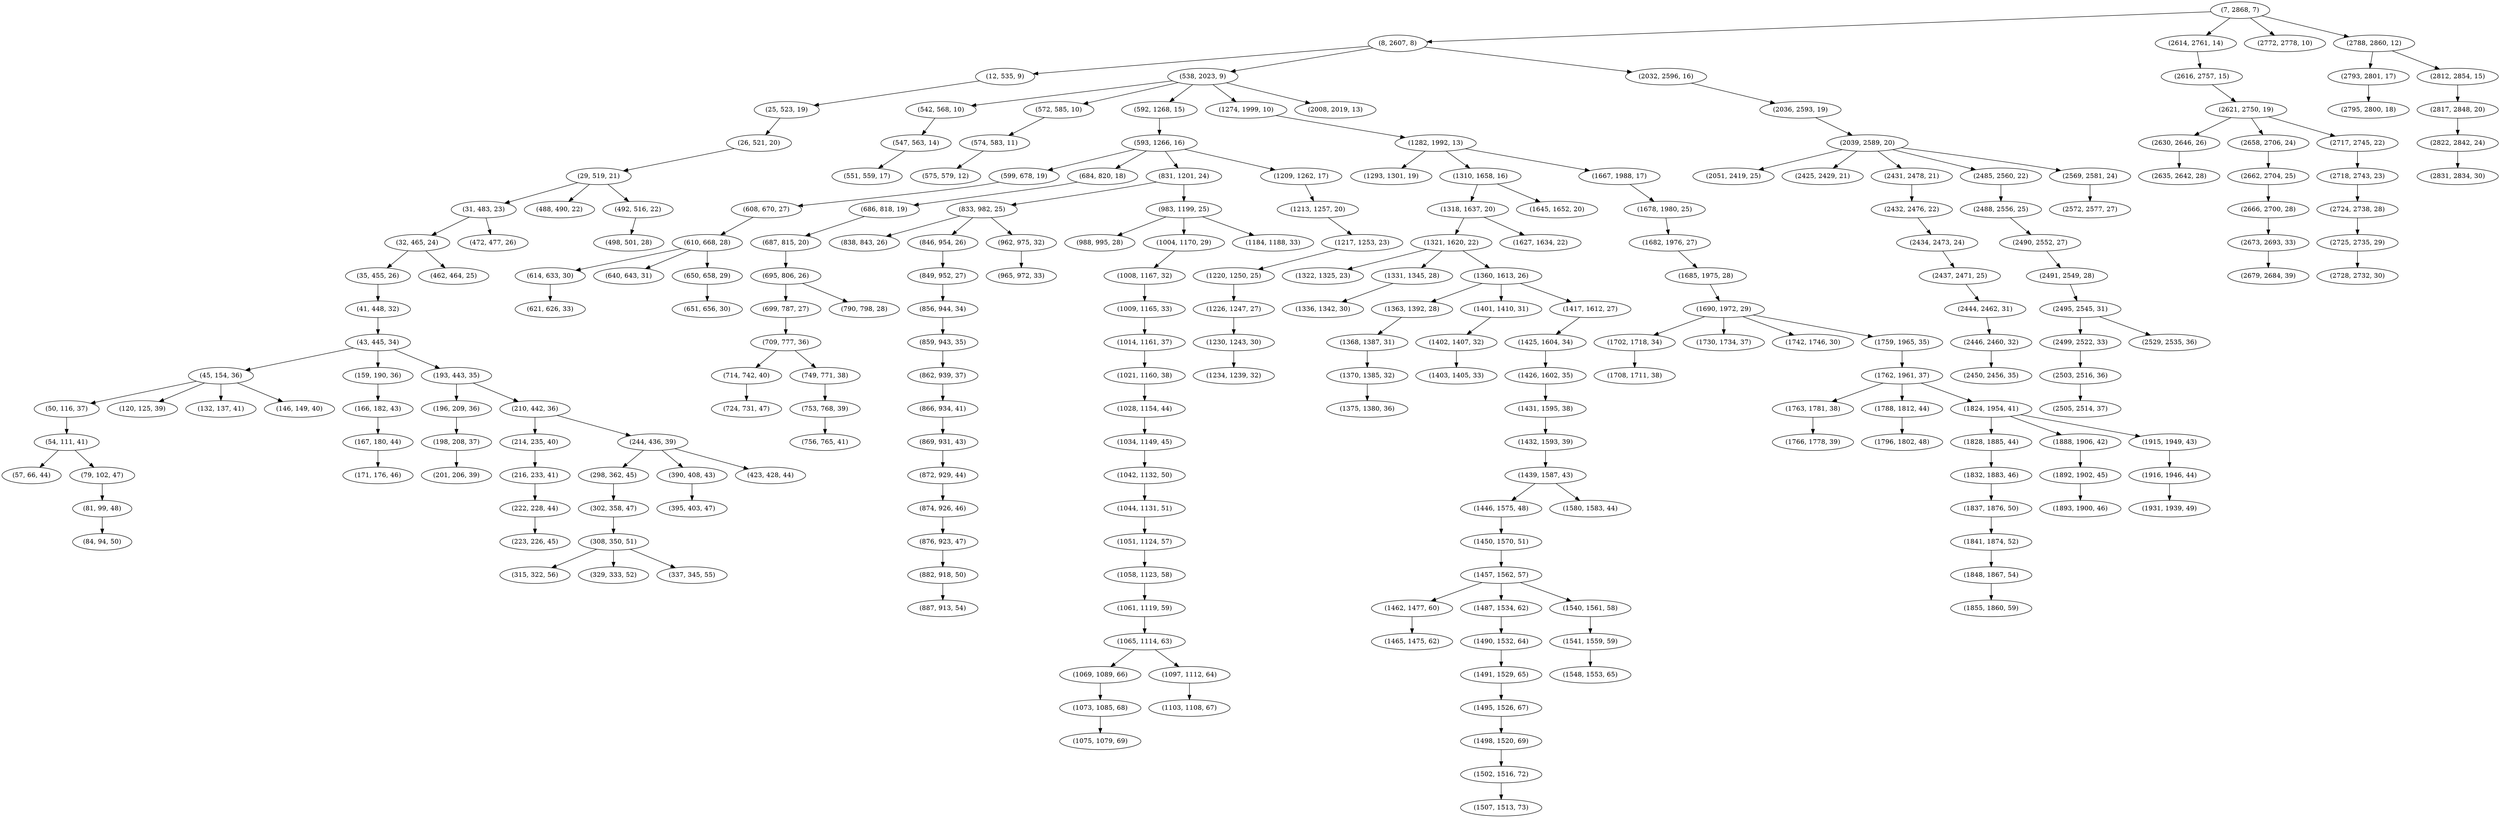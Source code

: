 digraph tree {
    "(7, 2868, 7)";
    "(8, 2607, 8)";
    "(12, 535, 9)";
    "(25, 523, 19)";
    "(26, 521, 20)";
    "(29, 519, 21)";
    "(31, 483, 23)";
    "(32, 465, 24)";
    "(35, 455, 26)";
    "(41, 448, 32)";
    "(43, 445, 34)";
    "(45, 154, 36)";
    "(50, 116, 37)";
    "(54, 111, 41)";
    "(57, 66, 44)";
    "(79, 102, 47)";
    "(81, 99, 48)";
    "(84, 94, 50)";
    "(120, 125, 39)";
    "(132, 137, 41)";
    "(146, 149, 40)";
    "(159, 190, 36)";
    "(166, 182, 43)";
    "(167, 180, 44)";
    "(171, 176, 46)";
    "(193, 443, 35)";
    "(196, 209, 36)";
    "(198, 208, 37)";
    "(201, 206, 39)";
    "(210, 442, 36)";
    "(214, 235, 40)";
    "(216, 233, 41)";
    "(222, 228, 44)";
    "(223, 226, 45)";
    "(244, 436, 39)";
    "(298, 362, 45)";
    "(302, 358, 47)";
    "(308, 350, 51)";
    "(315, 322, 56)";
    "(329, 333, 52)";
    "(337, 345, 55)";
    "(390, 408, 43)";
    "(395, 403, 47)";
    "(423, 428, 44)";
    "(462, 464, 25)";
    "(472, 477, 26)";
    "(488, 490, 22)";
    "(492, 516, 22)";
    "(498, 501, 28)";
    "(538, 2023, 9)";
    "(542, 568, 10)";
    "(547, 563, 14)";
    "(551, 559, 17)";
    "(572, 585, 10)";
    "(574, 583, 11)";
    "(575, 579, 12)";
    "(592, 1268, 15)";
    "(593, 1266, 16)";
    "(599, 678, 19)";
    "(608, 670, 27)";
    "(610, 668, 28)";
    "(614, 633, 30)";
    "(621, 626, 33)";
    "(640, 643, 31)";
    "(650, 658, 29)";
    "(651, 656, 30)";
    "(684, 820, 18)";
    "(686, 818, 19)";
    "(687, 815, 20)";
    "(695, 806, 26)";
    "(699, 787, 27)";
    "(709, 777, 36)";
    "(714, 742, 40)";
    "(724, 731, 47)";
    "(749, 771, 38)";
    "(753, 768, 39)";
    "(756, 765, 41)";
    "(790, 798, 28)";
    "(831, 1201, 24)";
    "(833, 982, 25)";
    "(838, 843, 26)";
    "(846, 954, 26)";
    "(849, 952, 27)";
    "(856, 944, 34)";
    "(859, 943, 35)";
    "(862, 939, 37)";
    "(866, 934, 41)";
    "(869, 931, 43)";
    "(872, 929, 44)";
    "(874, 926, 46)";
    "(876, 923, 47)";
    "(882, 918, 50)";
    "(887, 913, 54)";
    "(962, 975, 32)";
    "(965, 972, 33)";
    "(983, 1199, 25)";
    "(988, 995, 28)";
    "(1004, 1170, 29)";
    "(1008, 1167, 32)";
    "(1009, 1165, 33)";
    "(1014, 1161, 37)";
    "(1021, 1160, 38)";
    "(1028, 1154, 44)";
    "(1034, 1149, 45)";
    "(1042, 1132, 50)";
    "(1044, 1131, 51)";
    "(1051, 1124, 57)";
    "(1058, 1123, 58)";
    "(1061, 1119, 59)";
    "(1065, 1114, 63)";
    "(1069, 1089, 66)";
    "(1073, 1085, 68)";
    "(1075, 1079, 69)";
    "(1097, 1112, 64)";
    "(1103, 1108, 67)";
    "(1184, 1188, 33)";
    "(1209, 1262, 17)";
    "(1213, 1257, 20)";
    "(1217, 1253, 23)";
    "(1220, 1250, 25)";
    "(1226, 1247, 27)";
    "(1230, 1243, 30)";
    "(1234, 1239, 32)";
    "(1274, 1999, 10)";
    "(1282, 1992, 13)";
    "(1293, 1301, 19)";
    "(1310, 1658, 16)";
    "(1318, 1637, 20)";
    "(1321, 1620, 22)";
    "(1322, 1325, 23)";
    "(1331, 1345, 28)";
    "(1336, 1342, 30)";
    "(1360, 1613, 26)";
    "(1363, 1392, 28)";
    "(1368, 1387, 31)";
    "(1370, 1385, 32)";
    "(1375, 1380, 36)";
    "(1401, 1410, 31)";
    "(1402, 1407, 32)";
    "(1403, 1405, 33)";
    "(1417, 1612, 27)";
    "(1425, 1604, 34)";
    "(1426, 1602, 35)";
    "(1431, 1595, 38)";
    "(1432, 1593, 39)";
    "(1439, 1587, 43)";
    "(1446, 1575, 48)";
    "(1450, 1570, 51)";
    "(1457, 1562, 57)";
    "(1462, 1477, 60)";
    "(1465, 1475, 62)";
    "(1487, 1534, 62)";
    "(1490, 1532, 64)";
    "(1491, 1529, 65)";
    "(1495, 1526, 67)";
    "(1498, 1520, 69)";
    "(1502, 1516, 72)";
    "(1507, 1513, 73)";
    "(1540, 1561, 58)";
    "(1541, 1559, 59)";
    "(1548, 1553, 65)";
    "(1580, 1583, 44)";
    "(1627, 1634, 22)";
    "(1645, 1652, 20)";
    "(1667, 1988, 17)";
    "(1678, 1980, 25)";
    "(1682, 1976, 27)";
    "(1685, 1975, 28)";
    "(1690, 1972, 29)";
    "(1702, 1718, 34)";
    "(1708, 1711, 38)";
    "(1730, 1734, 37)";
    "(1742, 1746, 30)";
    "(1759, 1965, 35)";
    "(1762, 1961, 37)";
    "(1763, 1781, 38)";
    "(1766, 1778, 39)";
    "(1788, 1812, 44)";
    "(1796, 1802, 48)";
    "(1824, 1954, 41)";
    "(1828, 1885, 44)";
    "(1832, 1883, 46)";
    "(1837, 1876, 50)";
    "(1841, 1874, 52)";
    "(1848, 1867, 54)";
    "(1855, 1860, 59)";
    "(1888, 1906, 42)";
    "(1892, 1902, 45)";
    "(1893, 1900, 46)";
    "(1915, 1949, 43)";
    "(1916, 1946, 44)";
    "(1931, 1939, 49)";
    "(2008, 2019, 13)";
    "(2032, 2596, 16)";
    "(2036, 2593, 19)";
    "(2039, 2589, 20)";
    "(2051, 2419, 25)";
    "(2425, 2429, 21)";
    "(2431, 2478, 21)";
    "(2432, 2476, 22)";
    "(2434, 2473, 24)";
    "(2437, 2471, 25)";
    "(2444, 2462, 31)";
    "(2446, 2460, 32)";
    "(2450, 2456, 35)";
    "(2485, 2560, 22)";
    "(2488, 2556, 25)";
    "(2490, 2552, 27)";
    "(2491, 2549, 28)";
    "(2495, 2545, 31)";
    "(2499, 2522, 33)";
    "(2503, 2516, 36)";
    "(2505, 2514, 37)";
    "(2529, 2535, 36)";
    "(2569, 2581, 24)";
    "(2572, 2577, 27)";
    "(2614, 2761, 14)";
    "(2616, 2757, 15)";
    "(2621, 2750, 19)";
    "(2630, 2646, 26)";
    "(2635, 2642, 28)";
    "(2658, 2706, 24)";
    "(2662, 2704, 25)";
    "(2666, 2700, 28)";
    "(2673, 2693, 33)";
    "(2679, 2684, 39)";
    "(2717, 2745, 22)";
    "(2718, 2743, 23)";
    "(2724, 2738, 28)";
    "(2725, 2735, 29)";
    "(2728, 2732, 30)";
    "(2772, 2778, 10)";
    "(2788, 2860, 12)";
    "(2793, 2801, 17)";
    "(2795, 2800, 18)";
    "(2812, 2854, 15)";
    "(2817, 2848, 20)";
    "(2822, 2842, 24)";
    "(2831, 2834, 30)";
    "(7, 2868, 7)" -> "(8, 2607, 8)";
    "(7, 2868, 7)" -> "(2614, 2761, 14)";
    "(7, 2868, 7)" -> "(2772, 2778, 10)";
    "(7, 2868, 7)" -> "(2788, 2860, 12)";
    "(8, 2607, 8)" -> "(12, 535, 9)";
    "(8, 2607, 8)" -> "(538, 2023, 9)";
    "(8, 2607, 8)" -> "(2032, 2596, 16)";
    "(12, 535, 9)" -> "(25, 523, 19)";
    "(25, 523, 19)" -> "(26, 521, 20)";
    "(26, 521, 20)" -> "(29, 519, 21)";
    "(29, 519, 21)" -> "(31, 483, 23)";
    "(29, 519, 21)" -> "(488, 490, 22)";
    "(29, 519, 21)" -> "(492, 516, 22)";
    "(31, 483, 23)" -> "(32, 465, 24)";
    "(31, 483, 23)" -> "(472, 477, 26)";
    "(32, 465, 24)" -> "(35, 455, 26)";
    "(32, 465, 24)" -> "(462, 464, 25)";
    "(35, 455, 26)" -> "(41, 448, 32)";
    "(41, 448, 32)" -> "(43, 445, 34)";
    "(43, 445, 34)" -> "(45, 154, 36)";
    "(43, 445, 34)" -> "(159, 190, 36)";
    "(43, 445, 34)" -> "(193, 443, 35)";
    "(45, 154, 36)" -> "(50, 116, 37)";
    "(45, 154, 36)" -> "(120, 125, 39)";
    "(45, 154, 36)" -> "(132, 137, 41)";
    "(45, 154, 36)" -> "(146, 149, 40)";
    "(50, 116, 37)" -> "(54, 111, 41)";
    "(54, 111, 41)" -> "(57, 66, 44)";
    "(54, 111, 41)" -> "(79, 102, 47)";
    "(79, 102, 47)" -> "(81, 99, 48)";
    "(81, 99, 48)" -> "(84, 94, 50)";
    "(159, 190, 36)" -> "(166, 182, 43)";
    "(166, 182, 43)" -> "(167, 180, 44)";
    "(167, 180, 44)" -> "(171, 176, 46)";
    "(193, 443, 35)" -> "(196, 209, 36)";
    "(193, 443, 35)" -> "(210, 442, 36)";
    "(196, 209, 36)" -> "(198, 208, 37)";
    "(198, 208, 37)" -> "(201, 206, 39)";
    "(210, 442, 36)" -> "(214, 235, 40)";
    "(210, 442, 36)" -> "(244, 436, 39)";
    "(214, 235, 40)" -> "(216, 233, 41)";
    "(216, 233, 41)" -> "(222, 228, 44)";
    "(222, 228, 44)" -> "(223, 226, 45)";
    "(244, 436, 39)" -> "(298, 362, 45)";
    "(244, 436, 39)" -> "(390, 408, 43)";
    "(244, 436, 39)" -> "(423, 428, 44)";
    "(298, 362, 45)" -> "(302, 358, 47)";
    "(302, 358, 47)" -> "(308, 350, 51)";
    "(308, 350, 51)" -> "(315, 322, 56)";
    "(308, 350, 51)" -> "(329, 333, 52)";
    "(308, 350, 51)" -> "(337, 345, 55)";
    "(390, 408, 43)" -> "(395, 403, 47)";
    "(492, 516, 22)" -> "(498, 501, 28)";
    "(538, 2023, 9)" -> "(542, 568, 10)";
    "(538, 2023, 9)" -> "(572, 585, 10)";
    "(538, 2023, 9)" -> "(592, 1268, 15)";
    "(538, 2023, 9)" -> "(1274, 1999, 10)";
    "(538, 2023, 9)" -> "(2008, 2019, 13)";
    "(542, 568, 10)" -> "(547, 563, 14)";
    "(547, 563, 14)" -> "(551, 559, 17)";
    "(572, 585, 10)" -> "(574, 583, 11)";
    "(574, 583, 11)" -> "(575, 579, 12)";
    "(592, 1268, 15)" -> "(593, 1266, 16)";
    "(593, 1266, 16)" -> "(599, 678, 19)";
    "(593, 1266, 16)" -> "(684, 820, 18)";
    "(593, 1266, 16)" -> "(831, 1201, 24)";
    "(593, 1266, 16)" -> "(1209, 1262, 17)";
    "(599, 678, 19)" -> "(608, 670, 27)";
    "(608, 670, 27)" -> "(610, 668, 28)";
    "(610, 668, 28)" -> "(614, 633, 30)";
    "(610, 668, 28)" -> "(640, 643, 31)";
    "(610, 668, 28)" -> "(650, 658, 29)";
    "(614, 633, 30)" -> "(621, 626, 33)";
    "(650, 658, 29)" -> "(651, 656, 30)";
    "(684, 820, 18)" -> "(686, 818, 19)";
    "(686, 818, 19)" -> "(687, 815, 20)";
    "(687, 815, 20)" -> "(695, 806, 26)";
    "(695, 806, 26)" -> "(699, 787, 27)";
    "(695, 806, 26)" -> "(790, 798, 28)";
    "(699, 787, 27)" -> "(709, 777, 36)";
    "(709, 777, 36)" -> "(714, 742, 40)";
    "(709, 777, 36)" -> "(749, 771, 38)";
    "(714, 742, 40)" -> "(724, 731, 47)";
    "(749, 771, 38)" -> "(753, 768, 39)";
    "(753, 768, 39)" -> "(756, 765, 41)";
    "(831, 1201, 24)" -> "(833, 982, 25)";
    "(831, 1201, 24)" -> "(983, 1199, 25)";
    "(833, 982, 25)" -> "(838, 843, 26)";
    "(833, 982, 25)" -> "(846, 954, 26)";
    "(833, 982, 25)" -> "(962, 975, 32)";
    "(846, 954, 26)" -> "(849, 952, 27)";
    "(849, 952, 27)" -> "(856, 944, 34)";
    "(856, 944, 34)" -> "(859, 943, 35)";
    "(859, 943, 35)" -> "(862, 939, 37)";
    "(862, 939, 37)" -> "(866, 934, 41)";
    "(866, 934, 41)" -> "(869, 931, 43)";
    "(869, 931, 43)" -> "(872, 929, 44)";
    "(872, 929, 44)" -> "(874, 926, 46)";
    "(874, 926, 46)" -> "(876, 923, 47)";
    "(876, 923, 47)" -> "(882, 918, 50)";
    "(882, 918, 50)" -> "(887, 913, 54)";
    "(962, 975, 32)" -> "(965, 972, 33)";
    "(983, 1199, 25)" -> "(988, 995, 28)";
    "(983, 1199, 25)" -> "(1004, 1170, 29)";
    "(983, 1199, 25)" -> "(1184, 1188, 33)";
    "(1004, 1170, 29)" -> "(1008, 1167, 32)";
    "(1008, 1167, 32)" -> "(1009, 1165, 33)";
    "(1009, 1165, 33)" -> "(1014, 1161, 37)";
    "(1014, 1161, 37)" -> "(1021, 1160, 38)";
    "(1021, 1160, 38)" -> "(1028, 1154, 44)";
    "(1028, 1154, 44)" -> "(1034, 1149, 45)";
    "(1034, 1149, 45)" -> "(1042, 1132, 50)";
    "(1042, 1132, 50)" -> "(1044, 1131, 51)";
    "(1044, 1131, 51)" -> "(1051, 1124, 57)";
    "(1051, 1124, 57)" -> "(1058, 1123, 58)";
    "(1058, 1123, 58)" -> "(1061, 1119, 59)";
    "(1061, 1119, 59)" -> "(1065, 1114, 63)";
    "(1065, 1114, 63)" -> "(1069, 1089, 66)";
    "(1065, 1114, 63)" -> "(1097, 1112, 64)";
    "(1069, 1089, 66)" -> "(1073, 1085, 68)";
    "(1073, 1085, 68)" -> "(1075, 1079, 69)";
    "(1097, 1112, 64)" -> "(1103, 1108, 67)";
    "(1209, 1262, 17)" -> "(1213, 1257, 20)";
    "(1213, 1257, 20)" -> "(1217, 1253, 23)";
    "(1217, 1253, 23)" -> "(1220, 1250, 25)";
    "(1220, 1250, 25)" -> "(1226, 1247, 27)";
    "(1226, 1247, 27)" -> "(1230, 1243, 30)";
    "(1230, 1243, 30)" -> "(1234, 1239, 32)";
    "(1274, 1999, 10)" -> "(1282, 1992, 13)";
    "(1282, 1992, 13)" -> "(1293, 1301, 19)";
    "(1282, 1992, 13)" -> "(1310, 1658, 16)";
    "(1282, 1992, 13)" -> "(1667, 1988, 17)";
    "(1310, 1658, 16)" -> "(1318, 1637, 20)";
    "(1310, 1658, 16)" -> "(1645, 1652, 20)";
    "(1318, 1637, 20)" -> "(1321, 1620, 22)";
    "(1318, 1637, 20)" -> "(1627, 1634, 22)";
    "(1321, 1620, 22)" -> "(1322, 1325, 23)";
    "(1321, 1620, 22)" -> "(1331, 1345, 28)";
    "(1321, 1620, 22)" -> "(1360, 1613, 26)";
    "(1331, 1345, 28)" -> "(1336, 1342, 30)";
    "(1360, 1613, 26)" -> "(1363, 1392, 28)";
    "(1360, 1613, 26)" -> "(1401, 1410, 31)";
    "(1360, 1613, 26)" -> "(1417, 1612, 27)";
    "(1363, 1392, 28)" -> "(1368, 1387, 31)";
    "(1368, 1387, 31)" -> "(1370, 1385, 32)";
    "(1370, 1385, 32)" -> "(1375, 1380, 36)";
    "(1401, 1410, 31)" -> "(1402, 1407, 32)";
    "(1402, 1407, 32)" -> "(1403, 1405, 33)";
    "(1417, 1612, 27)" -> "(1425, 1604, 34)";
    "(1425, 1604, 34)" -> "(1426, 1602, 35)";
    "(1426, 1602, 35)" -> "(1431, 1595, 38)";
    "(1431, 1595, 38)" -> "(1432, 1593, 39)";
    "(1432, 1593, 39)" -> "(1439, 1587, 43)";
    "(1439, 1587, 43)" -> "(1446, 1575, 48)";
    "(1439, 1587, 43)" -> "(1580, 1583, 44)";
    "(1446, 1575, 48)" -> "(1450, 1570, 51)";
    "(1450, 1570, 51)" -> "(1457, 1562, 57)";
    "(1457, 1562, 57)" -> "(1462, 1477, 60)";
    "(1457, 1562, 57)" -> "(1487, 1534, 62)";
    "(1457, 1562, 57)" -> "(1540, 1561, 58)";
    "(1462, 1477, 60)" -> "(1465, 1475, 62)";
    "(1487, 1534, 62)" -> "(1490, 1532, 64)";
    "(1490, 1532, 64)" -> "(1491, 1529, 65)";
    "(1491, 1529, 65)" -> "(1495, 1526, 67)";
    "(1495, 1526, 67)" -> "(1498, 1520, 69)";
    "(1498, 1520, 69)" -> "(1502, 1516, 72)";
    "(1502, 1516, 72)" -> "(1507, 1513, 73)";
    "(1540, 1561, 58)" -> "(1541, 1559, 59)";
    "(1541, 1559, 59)" -> "(1548, 1553, 65)";
    "(1667, 1988, 17)" -> "(1678, 1980, 25)";
    "(1678, 1980, 25)" -> "(1682, 1976, 27)";
    "(1682, 1976, 27)" -> "(1685, 1975, 28)";
    "(1685, 1975, 28)" -> "(1690, 1972, 29)";
    "(1690, 1972, 29)" -> "(1702, 1718, 34)";
    "(1690, 1972, 29)" -> "(1730, 1734, 37)";
    "(1690, 1972, 29)" -> "(1742, 1746, 30)";
    "(1690, 1972, 29)" -> "(1759, 1965, 35)";
    "(1702, 1718, 34)" -> "(1708, 1711, 38)";
    "(1759, 1965, 35)" -> "(1762, 1961, 37)";
    "(1762, 1961, 37)" -> "(1763, 1781, 38)";
    "(1762, 1961, 37)" -> "(1788, 1812, 44)";
    "(1762, 1961, 37)" -> "(1824, 1954, 41)";
    "(1763, 1781, 38)" -> "(1766, 1778, 39)";
    "(1788, 1812, 44)" -> "(1796, 1802, 48)";
    "(1824, 1954, 41)" -> "(1828, 1885, 44)";
    "(1824, 1954, 41)" -> "(1888, 1906, 42)";
    "(1824, 1954, 41)" -> "(1915, 1949, 43)";
    "(1828, 1885, 44)" -> "(1832, 1883, 46)";
    "(1832, 1883, 46)" -> "(1837, 1876, 50)";
    "(1837, 1876, 50)" -> "(1841, 1874, 52)";
    "(1841, 1874, 52)" -> "(1848, 1867, 54)";
    "(1848, 1867, 54)" -> "(1855, 1860, 59)";
    "(1888, 1906, 42)" -> "(1892, 1902, 45)";
    "(1892, 1902, 45)" -> "(1893, 1900, 46)";
    "(1915, 1949, 43)" -> "(1916, 1946, 44)";
    "(1916, 1946, 44)" -> "(1931, 1939, 49)";
    "(2032, 2596, 16)" -> "(2036, 2593, 19)";
    "(2036, 2593, 19)" -> "(2039, 2589, 20)";
    "(2039, 2589, 20)" -> "(2051, 2419, 25)";
    "(2039, 2589, 20)" -> "(2425, 2429, 21)";
    "(2039, 2589, 20)" -> "(2431, 2478, 21)";
    "(2039, 2589, 20)" -> "(2485, 2560, 22)";
    "(2039, 2589, 20)" -> "(2569, 2581, 24)";
    "(2431, 2478, 21)" -> "(2432, 2476, 22)";
    "(2432, 2476, 22)" -> "(2434, 2473, 24)";
    "(2434, 2473, 24)" -> "(2437, 2471, 25)";
    "(2437, 2471, 25)" -> "(2444, 2462, 31)";
    "(2444, 2462, 31)" -> "(2446, 2460, 32)";
    "(2446, 2460, 32)" -> "(2450, 2456, 35)";
    "(2485, 2560, 22)" -> "(2488, 2556, 25)";
    "(2488, 2556, 25)" -> "(2490, 2552, 27)";
    "(2490, 2552, 27)" -> "(2491, 2549, 28)";
    "(2491, 2549, 28)" -> "(2495, 2545, 31)";
    "(2495, 2545, 31)" -> "(2499, 2522, 33)";
    "(2495, 2545, 31)" -> "(2529, 2535, 36)";
    "(2499, 2522, 33)" -> "(2503, 2516, 36)";
    "(2503, 2516, 36)" -> "(2505, 2514, 37)";
    "(2569, 2581, 24)" -> "(2572, 2577, 27)";
    "(2614, 2761, 14)" -> "(2616, 2757, 15)";
    "(2616, 2757, 15)" -> "(2621, 2750, 19)";
    "(2621, 2750, 19)" -> "(2630, 2646, 26)";
    "(2621, 2750, 19)" -> "(2658, 2706, 24)";
    "(2621, 2750, 19)" -> "(2717, 2745, 22)";
    "(2630, 2646, 26)" -> "(2635, 2642, 28)";
    "(2658, 2706, 24)" -> "(2662, 2704, 25)";
    "(2662, 2704, 25)" -> "(2666, 2700, 28)";
    "(2666, 2700, 28)" -> "(2673, 2693, 33)";
    "(2673, 2693, 33)" -> "(2679, 2684, 39)";
    "(2717, 2745, 22)" -> "(2718, 2743, 23)";
    "(2718, 2743, 23)" -> "(2724, 2738, 28)";
    "(2724, 2738, 28)" -> "(2725, 2735, 29)";
    "(2725, 2735, 29)" -> "(2728, 2732, 30)";
    "(2788, 2860, 12)" -> "(2793, 2801, 17)";
    "(2788, 2860, 12)" -> "(2812, 2854, 15)";
    "(2793, 2801, 17)" -> "(2795, 2800, 18)";
    "(2812, 2854, 15)" -> "(2817, 2848, 20)";
    "(2817, 2848, 20)" -> "(2822, 2842, 24)";
    "(2822, 2842, 24)" -> "(2831, 2834, 30)";
}
